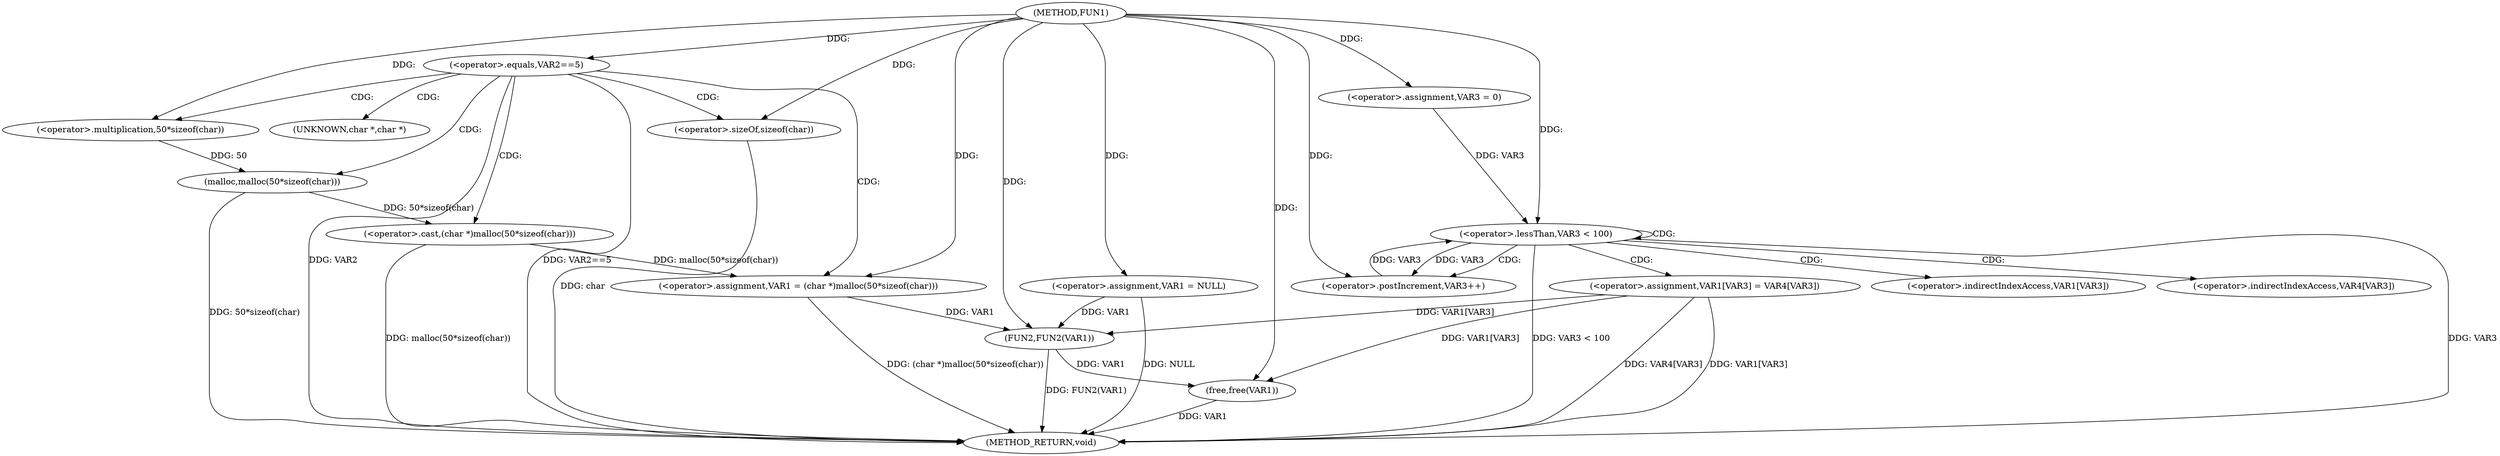 digraph FUN1 {  
"1000100" [label = "(METHOD,FUN1)" ]
"1000144" [label = "(METHOD_RETURN,void)" ]
"1000103" [label = "(<operator>.assignment,VAR1 = NULL)" ]
"1000107" [label = "(<operator>.equals,VAR2==5)" ]
"1000111" [label = "(<operator>.assignment,VAR1 = (char *)malloc(50*sizeof(char)))" ]
"1000113" [label = "(<operator>.cast,(char *)malloc(50*sizeof(char)))" ]
"1000115" [label = "(malloc,malloc(50*sizeof(char)))" ]
"1000116" [label = "(<operator>.multiplication,50*sizeof(char))" ]
"1000118" [label = "(<operator>.sizeOf,sizeof(char))" ]
"1000124" [label = "(<operator>.assignment,VAR3 = 0)" ]
"1000127" [label = "(<operator>.lessThan,VAR3 < 100)" ]
"1000130" [label = "(<operator>.postIncrement,VAR3++)" ]
"1000133" [label = "(<operator>.assignment,VAR1[VAR3] = VAR4[VAR3])" ]
"1000140" [label = "(FUN2,FUN2(VAR1))" ]
"1000142" [label = "(free,free(VAR1))" ]
"1000114" [label = "(UNKNOWN,char *,char *)" ]
"1000134" [label = "(<operator>.indirectIndexAccess,VAR1[VAR3])" ]
"1000137" [label = "(<operator>.indirectIndexAccess,VAR4[VAR3])" ]
  "1000107" -> "1000144"  [ label = "DDG: VAR2"] 
  "1000107" -> "1000144"  [ label = "DDG: VAR2==5"] 
  "1000103" -> "1000144"  [ label = "DDG: NULL"] 
  "1000140" -> "1000144"  [ label = "DDG: FUN2(VAR1)"] 
  "1000113" -> "1000144"  [ label = "DDG: malloc(50*sizeof(char))"] 
  "1000127" -> "1000144"  [ label = "DDG: VAR3 < 100"] 
  "1000111" -> "1000144"  [ label = "DDG: (char *)malloc(50*sizeof(char))"] 
  "1000142" -> "1000144"  [ label = "DDG: VAR1"] 
  "1000127" -> "1000144"  [ label = "DDG: VAR3"] 
  "1000118" -> "1000144"  [ label = "DDG: char"] 
  "1000133" -> "1000144"  [ label = "DDG: VAR4[VAR3]"] 
  "1000133" -> "1000144"  [ label = "DDG: VAR1[VAR3]"] 
  "1000115" -> "1000144"  [ label = "DDG: 50*sizeof(char)"] 
  "1000100" -> "1000103"  [ label = "DDG: "] 
  "1000100" -> "1000107"  [ label = "DDG: "] 
  "1000113" -> "1000111"  [ label = "DDG: malloc(50*sizeof(char))"] 
  "1000100" -> "1000111"  [ label = "DDG: "] 
  "1000115" -> "1000113"  [ label = "DDG: 50*sizeof(char)"] 
  "1000116" -> "1000115"  [ label = "DDG: 50"] 
  "1000100" -> "1000116"  [ label = "DDG: "] 
  "1000100" -> "1000118"  [ label = "DDG: "] 
  "1000100" -> "1000124"  [ label = "DDG: "] 
  "1000124" -> "1000127"  [ label = "DDG: VAR3"] 
  "1000130" -> "1000127"  [ label = "DDG: VAR3"] 
  "1000100" -> "1000127"  [ label = "DDG: "] 
  "1000127" -> "1000130"  [ label = "DDG: VAR3"] 
  "1000100" -> "1000130"  [ label = "DDG: "] 
  "1000103" -> "1000140"  [ label = "DDG: VAR1"] 
  "1000133" -> "1000140"  [ label = "DDG: VAR1[VAR3]"] 
  "1000111" -> "1000140"  [ label = "DDG: VAR1"] 
  "1000100" -> "1000140"  [ label = "DDG: "] 
  "1000140" -> "1000142"  [ label = "DDG: VAR1"] 
  "1000133" -> "1000142"  [ label = "DDG: VAR1[VAR3]"] 
  "1000100" -> "1000142"  [ label = "DDG: "] 
  "1000107" -> "1000116"  [ label = "CDG: "] 
  "1000107" -> "1000114"  [ label = "CDG: "] 
  "1000107" -> "1000115"  [ label = "CDG: "] 
  "1000107" -> "1000113"  [ label = "CDG: "] 
  "1000107" -> "1000118"  [ label = "CDG: "] 
  "1000107" -> "1000111"  [ label = "CDG: "] 
  "1000127" -> "1000137"  [ label = "CDG: "] 
  "1000127" -> "1000130"  [ label = "CDG: "] 
  "1000127" -> "1000133"  [ label = "CDG: "] 
  "1000127" -> "1000127"  [ label = "CDG: "] 
  "1000127" -> "1000134"  [ label = "CDG: "] 
}
